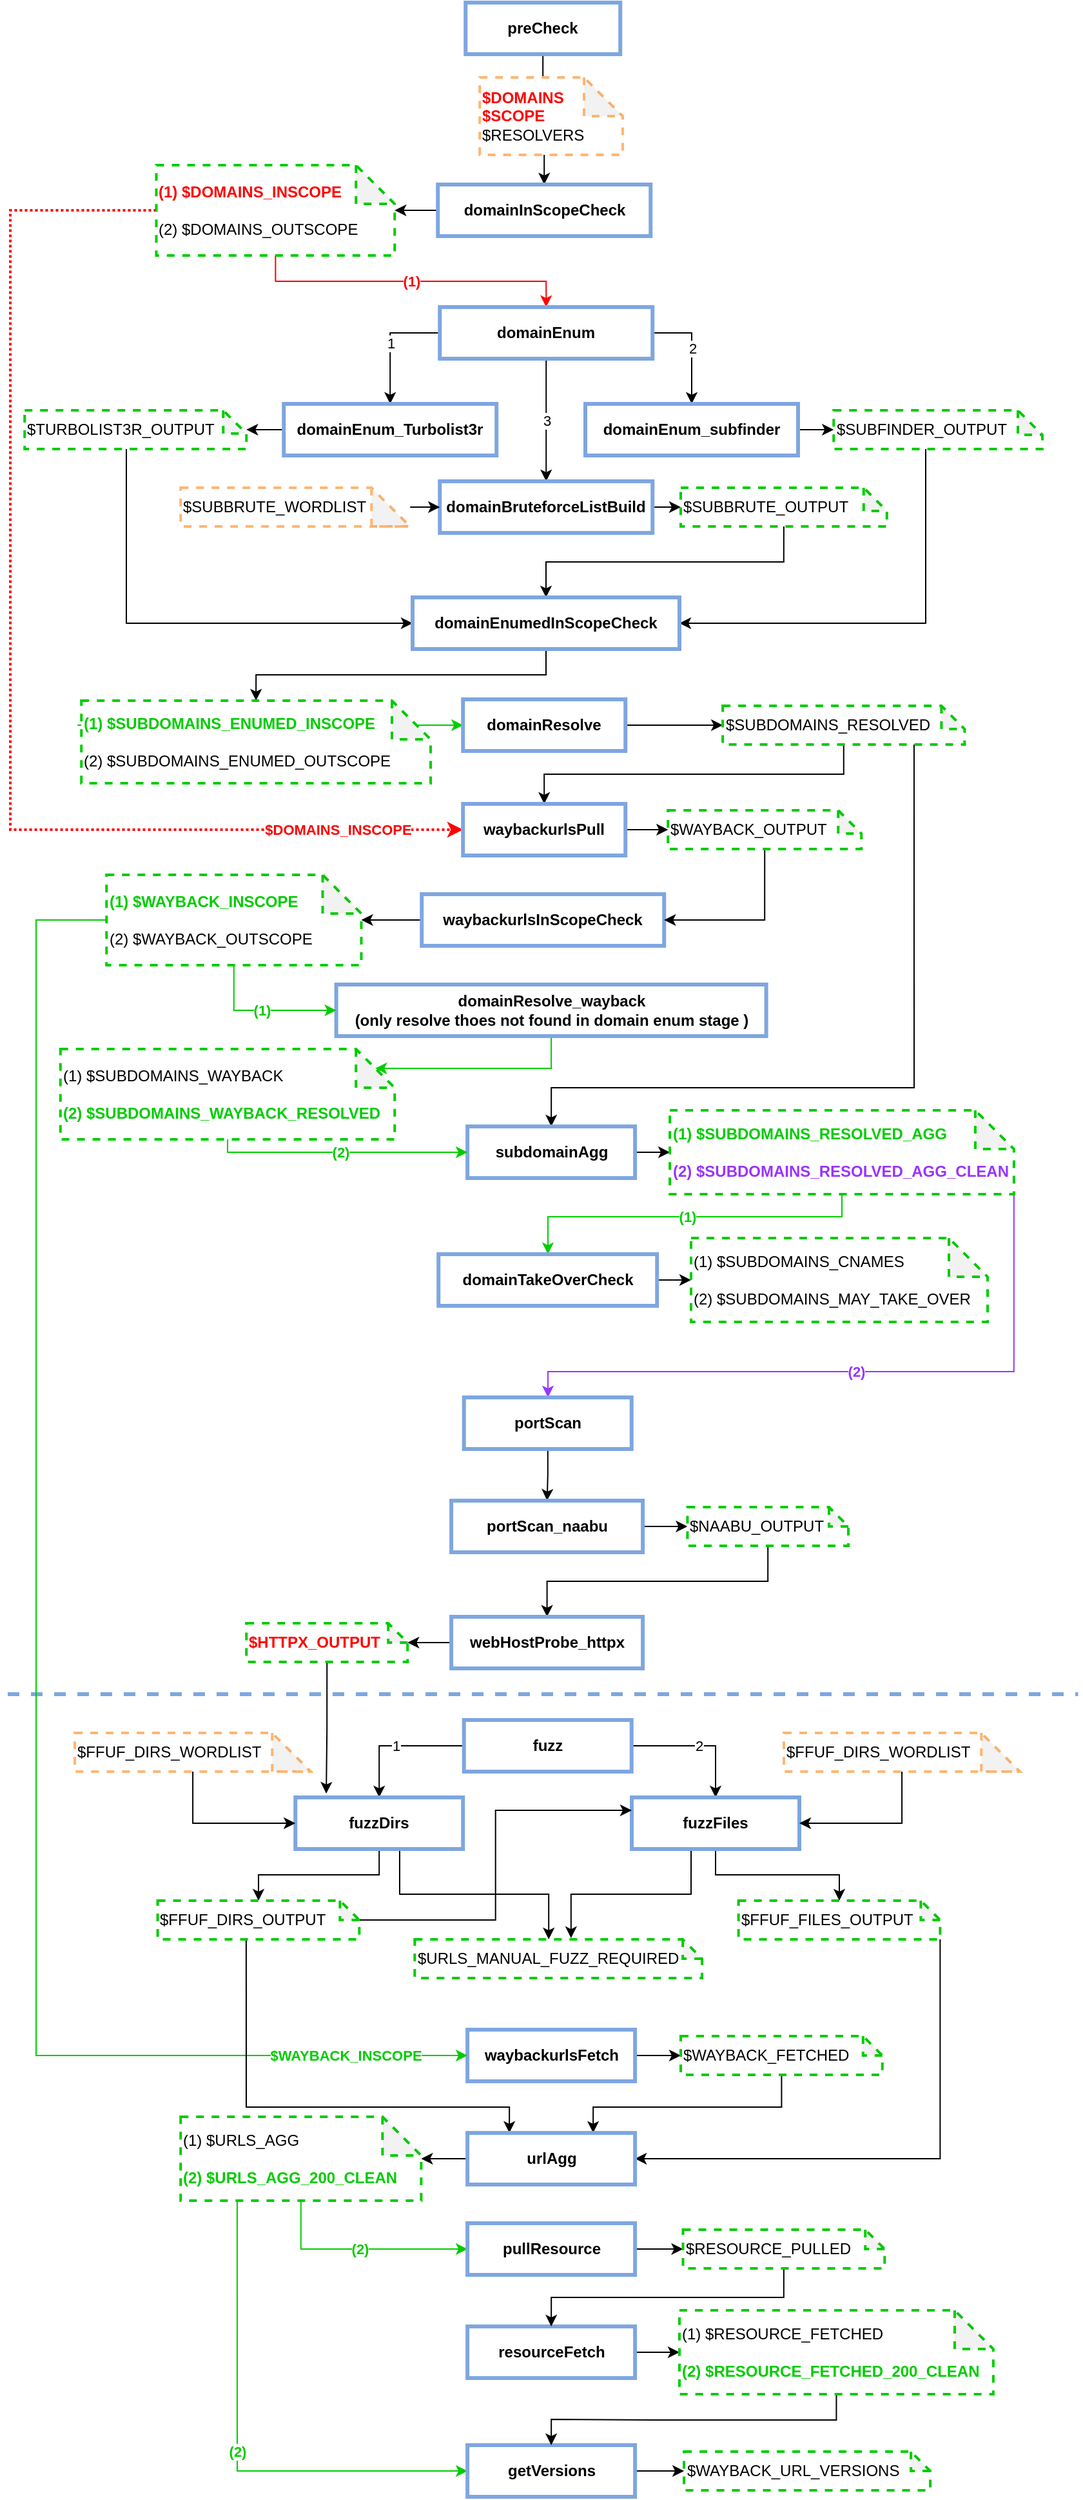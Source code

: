 <mxfile version="16.0.3" type="github">
  <diagram id="LXGc0nrao9tOf8FtnGRV" name="Page-1">
    <mxGraphModel dx="1102" dy="1691" grid="1" gridSize="10" guides="1" tooltips="1" connect="1" arrows="1" fold="1" page="1" pageScale="1" pageWidth="850" pageHeight="1100" math="0" shadow="0">
      <root>
        <mxCell id="0" />
        <mxCell id="1" parent="0" />
        <mxCell id="cuUn9cVlMo7e2SbROQ6p-47" style="edgeStyle=orthogonalEdgeStyle;rounded=0;orthogonalLoop=1;jettySize=auto;html=1;entryX=0;entryY=0.5;entryDx=0;entryDy=0;exitX=0;exitY=0.5;exitDx=0;exitDy=0;exitPerimeter=0;" parent="1" edge="1">
          <mxGeometry relative="1" as="geometry">
            <Array as="points">
              <mxPoint x="80" y="575" />
              <mxPoint x="80" y="790" />
            </Array>
            <mxPoint x="156.88" y="575" as="sourcePoint" />
          </mxGeometry>
        </mxCell>
        <mxCell id="lCqJjcsIj8VYBYGs8iK9-1" style="edgeStyle=orthogonalEdgeStyle;rounded=0;orthogonalLoop=1;jettySize=auto;html=1;entryX=0.5;entryY=0;entryDx=0;entryDy=0;" parent="1" source="lCqJjcsIj8VYBYGs8iK9-2" target="lCqJjcsIj8VYBYGs8iK9-10" edge="1">
          <mxGeometry relative="1" as="geometry">
            <mxPoint x="423.12" y="-921" as="targetPoint" />
          </mxGeometry>
        </mxCell>
        <mxCell id="lCqJjcsIj8VYBYGs8iK9-2" value="preCheck" style="rounded=0;whiteSpace=wrap;html=1;strokeColor=#7EA6E0;strokeWidth=3;fontStyle=1" parent="1" vertex="1">
          <mxGeometry x="363.12" y="-1061" width="120" height="40" as="geometry" />
        </mxCell>
        <mxCell id="lCqJjcsIj8VYBYGs8iK9-3" value="&lt;div&gt;&lt;b&gt;&lt;font color=&quot;#FF0000&quot;&gt;$DOMAINS&lt;/font&gt;&lt;/b&gt;&lt;/div&gt;&lt;div&gt;&lt;b&gt;&lt;font color=&quot;#FF0000&quot;&gt;$SCOPE&lt;/font&gt;&lt;/b&gt;&lt;/div&gt;&lt;div&gt;$RESOLVERS&lt;br&gt;&lt;/div&gt;" style="shape=note;whiteSpace=wrap;html=1;backgroundOutline=1;darkOpacity=0.05;dashed=1;align=left;strokeColor=#FFB570;strokeWidth=2;" parent="1" vertex="1">
          <mxGeometry x="374.12" y="-1003" width="110.88" height="60" as="geometry" />
        </mxCell>
        <mxCell id="lCqJjcsIj8VYBYGs8iK9-9" style="edgeStyle=orthogonalEdgeStyle;rounded=0;orthogonalLoop=1;jettySize=auto;html=1;" parent="1" source="lCqJjcsIj8VYBYGs8iK9-10" target="lCqJjcsIj8VYBYGs8iK9-14" edge="1">
          <mxGeometry relative="1" as="geometry" />
        </mxCell>
        <mxCell id="lCqJjcsIj8VYBYGs8iK9-10" value="domainInScopeCheck" style="rounded=0;whiteSpace=wrap;html=1;strokeColor=#7EA6E0;strokeWidth=3;fontStyle=1" parent="1" vertex="1">
          <mxGeometry x="341.62" y="-920" width="165" height="40" as="geometry" />
        </mxCell>
        <mxCell id="lCqJjcsIj8VYBYGs8iK9-11" value="(1)" style="edgeStyle=orthogonalEdgeStyle;rounded=0;orthogonalLoop=1;jettySize=auto;html=1;strokeColor=#FF0000;fontColor=#FF0000;fontStyle=1;exitX=0.5;exitY=1;exitDx=0;exitDy=0;exitPerimeter=0;" parent="1" source="lCqJjcsIj8VYBYGs8iK9-14" target="lCqJjcsIj8VYBYGs8iK9-18" edge="1">
          <mxGeometry relative="1" as="geometry" />
        </mxCell>
        <mxCell id="hxtKhS2xhQQcA1EdJUfB-1" style="edgeStyle=orthogonalEdgeStyle;rounded=0;orthogonalLoop=1;jettySize=auto;html=1;entryX=0;entryY=0.5;entryDx=0;entryDy=0;fontColor=default;strokeColor=#FF0000;dashed=1;strokeWidth=2;dashPattern=1 1;" edge="1" parent="1" source="lCqJjcsIj8VYBYGs8iK9-14" target="lCqJjcsIj8VYBYGs8iK9-43">
          <mxGeometry relative="1" as="geometry">
            <Array as="points">
              <mxPoint x="10" y="-900" />
              <mxPoint x="10" y="-420" />
            </Array>
          </mxGeometry>
        </mxCell>
        <mxCell id="hxtKhS2xhQQcA1EdJUfB-2" value="&lt;font color=&quot;#FF0000&quot;&gt;&lt;b&gt;$DOMAINS_INSCOPE&lt;/b&gt;&lt;/font&gt;" style="edgeLabel;html=1;align=center;verticalAlign=middle;resizable=0;points=[];fontColor=default;" vertex="1" connectable="0" parent="hxtKhS2xhQQcA1EdJUfB-1">
          <mxGeometry x="0.837" y="-2" relative="1" as="geometry">
            <mxPoint x="-21" y="-2" as="offset" />
          </mxGeometry>
        </mxCell>
        <mxCell id="lCqJjcsIj8VYBYGs8iK9-14" value="&lt;div&gt;&lt;font color=&quot;#FF0000&quot;&gt;&lt;b&gt;(1) $DOMAINS_INSCOPE&lt;/b&gt;&lt;/font&gt;&lt;/div&gt;&lt;div&gt;&lt;br&gt;&lt;/div&gt;&lt;div&gt;(2) $DOMAINS_OUTSCOPE&lt;/div&gt;" style="shape=note;whiteSpace=wrap;html=1;backgroundOutline=1;darkOpacity=0.05;dashed=1;align=left;strokeColor=#00CC00;strokeWidth=2;" parent="1" vertex="1">
          <mxGeometry x="123.24" y="-935" width="184.88" height="70" as="geometry" />
        </mxCell>
        <mxCell id="lCqJjcsIj8VYBYGs8iK9-15" value="2" style="edgeStyle=orthogonalEdgeStyle;rounded=0;orthogonalLoop=1;jettySize=auto;html=1;entryX=0.5;entryY=0;entryDx=0;entryDy=0;exitX=1;exitY=0.5;exitDx=0;exitDy=0;" parent="1" source="lCqJjcsIj8VYBYGs8iK9-18" target="lCqJjcsIj8VYBYGs8iK9-22" edge="1">
          <mxGeometry relative="1" as="geometry">
            <mxPoint x="558.12" y="-694" as="targetPoint" />
          </mxGeometry>
        </mxCell>
        <mxCell id="lCqJjcsIj8VYBYGs8iK9-16" value="1" style="edgeStyle=orthogonalEdgeStyle;rounded=0;orthogonalLoop=1;jettySize=auto;html=1;exitX=0;exitY=0.5;exitDx=0;exitDy=0;entryX=0.5;entryY=0;entryDx=0;entryDy=0;" parent="1" source="lCqJjcsIj8VYBYGs8iK9-18" target="lCqJjcsIj8VYBYGs8iK9-20" edge="1">
          <mxGeometry relative="1" as="geometry" />
        </mxCell>
        <mxCell id="lCqJjcsIj8VYBYGs8iK9-17" value="3" style="edgeStyle=orthogonalEdgeStyle;rounded=0;orthogonalLoop=1;jettySize=auto;html=1;entryX=0.5;entryY=0;entryDx=0;entryDy=0;" parent="1" source="lCqJjcsIj8VYBYGs8iK9-18" target="lCqJjcsIj8VYBYGs8iK9-28" edge="1">
          <mxGeometry relative="1" as="geometry" />
        </mxCell>
        <mxCell id="lCqJjcsIj8VYBYGs8iK9-18" value="domainEnum" style="rounded=0;whiteSpace=wrap;html=1;strokeColor=#7EA6E0;strokeWidth=3;fontStyle=1" parent="1" vertex="1">
          <mxGeometry x="343.12" y="-825" width="165" height="40" as="geometry" />
        </mxCell>
        <mxCell id="lCqJjcsIj8VYBYGs8iK9-19" value="" style="edgeStyle=orthogonalEdgeStyle;rounded=0;orthogonalLoop=1;jettySize=auto;html=1;" parent="1" source="lCqJjcsIj8VYBYGs8iK9-20" target="lCqJjcsIj8VYBYGs8iK9-24" edge="1">
          <mxGeometry relative="1" as="geometry" />
        </mxCell>
        <mxCell id="lCqJjcsIj8VYBYGs8iK9-20" value="domainEnum_Turbolist3r" style="rounded=0;whiteSpace=wrap;html=1;strokeColor=#7EA6E0;strokeWidth=3;fontStyle=1" parent="1" vertex="1">
          <mxGeometry x="222.12" y="-750" width="165" height="40" as="geometry" />
        </mxCell>
        <mxCell id="lCqJjcsIj8VYBYGs8iK9-94" value="" style="edgeStyle=orthogonalEdgeStyle;rounded=0;orthogonalLoop=1;jettySize=auto;html=1;fontColor=#00CC00;strokeColor=#000000;" parent="1" source="lCqJjcsIj8VYBYGs8iK9-22" target="lCqJjcsIj8VYBYGs8iK9-26" edge="1">
          <mxGeometry relative="1" as="geometry" />
        </mxCell>
        <mxCell id="lCqJjcsIj8VYBYGs8iK9-22" value="domainEnum_subfinder" style="rounded=0;whiteSpace=wrap;html=1;strokeColor=#7EA6E0;strokeWidth=3;fontStyle=1" parent="1" vertex="1">
          <mxGeometry x="456" y="-750" width="165" height="40" as="geometry" />
        </mxCell>
        <mxCell id="lCqJjcsIj8VYBYGs8iK9-96" style="edgeStyle=orthogonalEdgeStyle;rounded=0;orthogonalLoop=1;jettySize=auto;html=1;entryX=0;entryY=0.5;entryDx=0;entryDy=0;fontColor=#00CC00;strokeColor=#000000;" parent="1" source="lCqJjcsIj8VYBYGs8iK9-24" target="lCqJjcsIj8VYBYGs8iK9-34" edge="1">
          <mxGeometry relative="1" as="geometry">
            <Array as="points">
              <mxPoint x="100" y="-580" />
            </Array>
          </mxGeometry>
        </mxCell>
        <mxCell id="lCqJjcsIj8VYBYGs8iK9-24" value="$TURBOLIST3R_OUTPUT" style="shape=note;whiteSpace=wrap;html=1;backgroundOutline=1;darkOpacity=0.05;dashed=1;align=left;strokeColor=#00CC00;strokeWidth=2;size=18;" parent="1" vertex="1">
          <mxGeometry x="21.12" y="-745" width="172" height="30" as="geometry" />
        </mxCell>
        <mxCell id="lCqJjcsIj8VYBYGs8iK9-95" style="edgeStyle=orthogonalEdgeStyle;rounded=0;orthogonalLoop=1;jettySize=auto;html=1;entryX=1;entryY=0.5;entryDx=0;entryDy=0;fontColor=#00CC00;strokeColor=#000000;" parent="1" source="lCqJjcsIj8VYBYGs8iK9-26" target="lCqJjcsIj8VYBYGs8iK9-34" edge="1">
          <mxGeometry relative="1" as="geometry">
            <Array as="points">
              <mxPoint x="720" y="-580" />
            </Array>
          </mxGeometry>
        </mxCell>
        <mxCell id="lCqJjcsIj8VYBYGs8iK9-26" value="$SUBFINDER_OUTPUT" style="shape=note;whiteSpace=wrap;html=1;backgroundOutline=1;darkOpacity=0.05;dashed=1;align=left;strokeColor=#00CC00;strokeWidth=2;size=19;" parent="1" vertex="1">
          <mxGeometry x="648.62" y="-745" width="161.88" height="30" as="geometry" />
        </mxCell>
        <mxCell id="lCqJjcsIj8VYBYGs8iK9-27" value="" style="edgeStyle=orthogonalEdgeStyle;rounded=0;orthogonalLoop=1;jettySize=auto;html=1;" parent="1" source="lCqJjcsIj8VYBYGs8iK9-28" target="lCqJjcsIj8VYBYGs8iK9-32" edge="1">
          <mxGeometry relative="1" as="geometry" />
        </mxCell>
        <mxCell id="lCqJjcsIj8VYBYGs8iK9-28" value="domainBruteforceListBuild" style="rounded=0;whiteSpace=wrap;html=1;strokeColor=#7EA6E0;strokeWidth=3;fontStyle=1" parent="1" vertex="1">
          <mxGeometry x="343.12" y="-690" width="165" height="40" as="geometry" />
        </mxCell>
        <mxCell id="lCqJjcsIj8VYBYGs8iK9-29" style="edgeStyle=orthogonalEdgeStyle;rounded=0;orthogonalLoop=1;jettySize=auto;html=1;entryX=0;entryY=0.5;entryDx=0;entryDy=0;" parent="1" source="lCqJjcsIj8VYBYGs8iK9-30" target="lCqJjcsIj8VYBYGs8iK9-28" edge="1">
          <mxGeometry relative="1" as="geometry" />
        </mxCell>
        <mxCell id="lCqJjcsIj8VYBYGs8iK9-30" value="$SUBBRUTE_WORDLIST" style="shape=note;whiteSpace=wrap;html=1;backgroundOutline=1;darkOpacity=0.05;dashed=1;align=left;strokeColor=#FFB570;strokeWidth=2;" parent="1" vertex="1">
          <mxGeometry x="142.12" y="-685" width="178" height="30" as="geometry" />
        </mxCell>
        <mxCell id="lCqJjcsIj8VYBYGs8iK9-31" value="" style="edgeStyle=orthogonalEdgeStyle;rounded=0;orthogonalLoop=1;jettySize=auto;html=1;exitX=0.5;exitY=1;exitDx=0;exitDy=0;exitPerimeter=0;" parent="1" source="lCqJjcsIj8VYBYGs8iK9-32" target="lCqJjcsIj8VYBYGs8iK9-34" edge="1">
          <mxGeometry relative="1" as="geometry" />
        </mxCell>
        <mxCell id="lCqJjcsIj8VYBYGs8iK9-32" value="$SUBBRUTE_OUTPUT" style="shape=note;whiteSpace=wrap;html=1;backgroundOutline=1;darkOpacity=0.05;dashed=1;align=left;strokeColor=#00CC00;strokeWidth=2;size=18;" parent="1" vertex="1">
          <mxGeometry x="530" y="-685" width="159.88" height="30" as="geometry" />
        </mxCell>
        <mxCell id="lCqJjcsIj8VYBYGs8iK9-33" style="edgeStyle=orthogonalEdgeStyle;rounded=0;orthogonalLoop=1;jettySize=auto;html=1;entryX=0.5;entryY=0;entryDx=0;entryDy=0;entryPerimeter=0;exitX=0.5;exitY=1;exitDx=0;exitDy=0;" parent="1" source="lCqJjcsIj8VYBYGs8iK9-34" target="lCqJjcsIj8VYBYGs8iK9-36" edge="1">
          <mxGeometry relative="1" as="geometry" />
        </mxCell>
        <mxCell id="lCqJjcsIj8VYBYGs8iK9-34" value="domainEnumedInScopeCheck" style="rounded=0;whiteSpace=wrap;html=1;strokeColor=#7EA6E0;strokeWidth=3;fontStyle=1" parent="1" vertex="1">
          <mxGeometry x="322" y="-600" width="207" height="40" as="geometry" />
        </mxCell>
        <mxCell id="lCqJjcsIj8VYBYGs8iK9-35" value="(1)" style="edgeStyle=orthogonalEdgeStyle;rounded=0;orthogonalLoop=1;jettySize=auto;html=1;exitX=-0.011;exitY=0.297;exitDx=0;exitDy=0;exitPerimeter=0;fontStyle=1;fontColor=#00CC00;strokeColor=#00CC00;" parent="1" source="lCqJjcsIj8VYBYGs8iK9-36" target="lCqJjcsIj8VYBYGs8iK9-38" edge="1">
          <mxGeometry relative="1" as="geometry" />
        </mxCell>
        <mxCell id="lCqJjcsIj8VYBYGs8iK9-36" value="&lt;div&gt;&lt;font color=&quot;#00CC00&quot;&gt;&lt;b&gt;(1) $SUBDOMAINS_ENUMED_INSCOPE&lt;/b&gt;&lt;/font&gt;&lt;/div&gt;&lt;div&gt;&lt;br&gt;&lt;/div&gt;&lt;div&gt;(2) $SUBDOMAINS_ENUMED_OUTSCOPE&lt;/div&gt;" style="shape=note;whiteSpace=wrap;html=1;backgroundOutline=1;darkOpacity=0.05;dashed=1;align=left;strokeColor=#00CC00;strokeWidth=2;" parent="1" vertex="1">
          <mxGeometry x="65.12" y="-520" width="270.88" height="64" as="geometry" />
        </mxCell>
        <mxCell id="lCqJjcsIj8VYBYGs8iK9-37" value="" style="edgeStyle=orthogonalEdgeStyle;rounded=0;orthogonalLoop=1;jettySize=auto;html=1;" parent="1" source="lCqJjcsIj8VYBYGs8iK9-38" target="lCqJjcsIj8VYBYGs8iK9-41" edge="1">
          <mxGeometry relative="1" as="geometry" />
        </mxCell>
        <mxCell id="lCqJjcsIj8VYBYGs8iK9-38" value="domainResolve" style="rounded=0;whiteSpace=wrap;html=1;strokeColor=#7EA6E0;strokeWidth=3;fontStyle=1" parent="1" vertex="1">
          <mxGeometry x="361.12" y="-521" width="126" height="40" as="geometry" />
        </mxCell>
        <mxCell id="lCqJjcsIj8VYBYGs8iK9-39" value="" style="edgeStyle=orthogonalEdgeStyle;rounded=0;orthogonalLoop=1;jettySize=auto;html=1;exitX=0.5;exitY=1;exitDx=0;exitDy=0;exitPerimeter=0;" parent="1" source="lCqJjcsIj8VYBYGs8iK9-41" target="lCqJjcsIj8VYBYGs8iK9-43" edge="1">
          <mxGeometry relative="1" as="geometry" />
        </mxCell>
        <mxCell id="lCqJjcsIj8VYBYGs8iK9-105" style="edgeStyle=orthogonalEdgeStyle;rounded=0;orthogonalLoop=1;jettySize=auto;html=1;entryX=0.5;entryY=0;entryDx=0;entryDy=0;fontColor=#00CC00;strokeColor=default;exitX=0.791;exitY=0.967;exitDx=0;exitDy=0;exitPerimeter=0;" parent="1" source="lCqJjcsIj8VYBYGs8iK9-41" target="lCqJjcsIj8VYBYGs8iK9-55" edge="1">
          <mxGeometry relative="1" as="geometry">
            <Array as="points">
              <mxPoint x="711" y="-220" />
              <mxPoint x="430" y="-220" />
            </Array>
          </mxGeometry>
        </mxCell>
        <mxCell id="lCqJjcsIj8VYBYGs8iK9-41" value="$SUBDOMAINS_RESOLVED" style="shape=note;whiteSpace=wrap;html=1;backgroundOutline=1;darkOpacity=0.05;dashed=1;align=left;strokeColor=#00CC00;strokeWidth=2;size=18;" parent="1" vertex="1">
          <mxGeometry x="562.56" y="-516" width="187.63" height="30" as="geometry" />
        </mxCell>
        <mxCell id="lCqJjcsIj8VYBYGs8iK9-93" value="" style="edgeStyle=orthogonalEdgeStyle;rounded=0;orthogonalLoop=1;jettySize=auto;html=1;fontColor=#00CC00;strokeColor=default;" parent="1" source="lCqJjcsIj8VYBYGs8iK9-43" target="lCqJjcsIj8VYBYGs8iK9-92" edge="1">
          <mxGeometry relative="1" as="geometry" />
        </mxCell>
        <mxCell id="lCqJjcsIj8VYBYGs8iK9-43" value="waybackurlsPull" style="rounded=0;whiteSpace=wrap;html=1;strokeColor=#7EA6E0;strokeWidth=3;fontStyle=1" parent="1" vertex="1">
          <mxGeometry x="361.12" y="-440" width="126" height="40" as="geometry" />
        </mxCell>
        <mxCell id="lCqJjcsIj8VYBYGs8iK9-99" value="" style="edgeStyle=orthogonalEdgeStyle;rounded=0;orthogonalLoop=1;jettySize=auto;html=1;fontColor=#00CC00;strokeColor=default;" parent="1" source="lCqJjcsIj8VYBYGs8iK9-49" target="lCqJjcsIj8VYBYGs8iK9-98" edge="1">
          <mxGeometry relative="1" as="geometry" />
        </mxCell>
        <mxCell id="lCqJjcsIj8VYBYGs8iK9-49" value="waybackurlsInScopeCheck" style="rounded=0;whiteSpace=wrap;html=1;strokeColor=#7EA6E0;strokeWidth=3;fontStyle=1" parent="1" vertex="1">
          <mxGeometry x="329.12" y="-370" width="188" height="40" as="geometry" />
        </mxCell>
        <mxCell id="lCqJjcsIj8VYBYGs8iK9-103" style="edgeStyle=orthogonalEdgeStyle;rounded=0;orthogonalLoop=1;jettySize=auto;html=1;entryX=0;entryY=0;entryDx=244.25;entryDy=15;entryPerimeter=0;fontColor=#00CC00;strokeColor=#00CC00;" parent="1" source="lCqJjcsIj8VYBYGs8iK9-51" target="lCqJjcsIj8VYBYGs8iK9-102" edge="1">
          <mxGeometry relative="1" as="geometry">
            <Array as="points">
              <mxPoint x="430" y="-235" />
            </Array>
          </mxGeometry>
        </mxCell>
        <mxCell id="lCqJjcsIj8VYBYGs8iK9-51" value="&lt;div&gt;domainResolve_wayback&lt;/div&gt;&lt;div&gt;(only resolve thoes not found in domain enum stage )&lt;br&gt;&lt;/div&gt;" style="rounded=0;whiteSpace=wrap;html=1;strokeColor=#7EA6E0;strokeWidth=3;fontStyle=1" parent="1" vertex="1">
          <mxGeometry x="262.81" y="-300" width="333.5" height="40" as="geometry" />
        </mxCell>
        <mxCell id="lCqJjcsIj8VYBYGs8iK9-54" value="" style="edgeStyle=orthogonalEdgeStyle;rounded=0;orthogonalLoop=1;jettySize=auto;html=1;fontColor=#33FF33;" parent="1" source="lCqJjcsIj8VYBYGs8iK9-55" target="lCqJjcsIj8VYBYGs8iK9-59" edge="1">
          <mxGeometry relative="1" as="geometry" />
        </mxCell>
        <mxCell id="lCqJjcsIj8VYBYGs8iK9-55" value="subdomainAgg" style="rounded=0;whiteSpace=wrap;html=1;strokeColor=#7EA6E0;strokeWidth=3;fontStyle=1" parent="1" vertex="1">
          <mxGeometry x="364.56" y="-190" width="130" height="40" as="geometry" />
        </mxCell>
        <mxCell id="lCqJjcsIj8VYBYGs8iK9-56" value="(1)" style="edgeStyle=orthogonalEdgeStyle;rounded=0;orthogonalLoop=1;jettySize=auto;html=1;fontColor=#00CC00;fontStyle=1;strokeColor=#00CC00;exitX=0.5;exitY=1;exitDx=0;exitDy=0;exitPerimeter=0;" parent="1" source="lCqJjcsIj8VYBYGs8iK9-59" target="lCqJjcsIj8VYBYGs8iK9-61" edge="1">
          <mxGeometry relative="1" as="geometry">
            <Array as="points">
              <mxPoint x="655" y="-120" />
              <mxPoint x="427" y="-120" />
            </Array>
          </mxGeometry>
        </mxCell>
        <mxCell id="lCqJjcsIj8VYBYGs8iK9-106" value="(2)" style="edgeStyle=orthogonalEdgeStyle;rounded=0;orthogonalLoop=1;jettySize=auto;html=1;fontColor=#9933FF;strokeColor=#9933FF;exitX=1;exitY=1;exitDx=0;exitDy=0;exitPerimeter=0;fontStyle=1" parent="1" source="lCqJjcsIj8VYBYGs8iK9-59" target="lCqJjcsIj8VYBYGs8iK9-64" edge="1">
          <mxGeometry relative="1" as="geometry">
            <Array as="points">
              <mxPoint x="788" />
              <mxPoint x="427" />
            </Array>
          </mxGeometry>
        </mxCell>
        <mxCell id="lCqJjcsIj8VYBYGs8iK9-59" value="&lt;div&gt;&lt;font color=&quot;#00CC00&quot;&gt;&lt;b&gt;(1) $SUBDOMAINS_RESOLVED_AGG&lt;/b&gt;&lt;/font&gt;&lt;/div&gt;&lt;div&gt;&lt;br&gt;&lt;/div&gt;&lt;div&gt;&lt;font color=&quot;#9933FF&quot;&gt;&lt;b&gt;(2) $SUBDOMAINS_RESOLVED_AGG_CLEAN&lt;/b&gt;&lt;/font&gt;&lt;/div&gt;" style="shape=note;whiteSpace=wrap;html=1;backgroundOutline=1;darkOpacity=0.05;dashed=1;align=left;strokeColor=#00CC00;strokeWidth=2;" parent="1" vertex="1">
          <mxGeometry x="521.56" y="-202.5" width="266.88" height="65" as="geometry" />
        </mxCell>
        <mxCell id="lCqJjcsIj8VYBYGs8iK9-60" value="" style="edgeStyle=orthogonalEdgeStyle;rounded=0;orthogonalLoop=1;jettySize=auto;html=1;fontColor=#9933FF;strokeColor=#000000;" parent="1" source="lCqJjcsIj8VYBYGs8iK9-61" target="lCqJjcsIj8VYBYGs8iK9-62" edge="1">
          <mxGeometry relative="1" as="geometry" />
        </mxCell>
        <mxCell id="lCqJjcsIj8VYBYGs8iK9-61" value="domainTakeOverCheck" style="rounded=0;whiteSpace=wrap;html=1;strokeColor=#7EA6E0;strokeWidth=3;fontStyle=1" parent="1" vertex="1">
          <mxGeometry x="342.12" y="-91" width="169.5" height="40" as="geometry" />
        </mxCell>
        <mxCell id="lCqJjcsIj8VYBYGs8iK9-62" value="&lt;div&gt;(1) $SUBDOMAINS_CNAMES&lt;/div&gt;&lt;div&gt;&lt;br&gt;&lt;/div&gt;&lt;div&gt;(2) $SUBDOMAINS_MAY_TAKE_OVER&lt;/div&gt;" style="shape=note;whiteSpace=wrap;html=1;backgroundOutline=1;darkOpacity=0.05;dashed=1;align=left;strokeColor=#00CC00;strokeWidth=2;" parent="1" vertex="1">
          <mxGeometry x="538" y="-103.5" width="230" height="65" as="geometry" />
        </mxCell>
        <mxCell id="lCqJjcsIj8VYBYGs8iK9-63" value="" style="edgeStyle=orthogonalEdgeStyle;rounded=0;orthogonalLoop=1;jettySize=auto;html=1;fontColor=#9933FF;strokeColor=#000000;strokeWidth=1;" parent="1" source="lCqJjcsIj8VYBYGs8iK9-64" target="lCqJjcsIj8VYBYGs8iK9-66" edge="1">
          <mxGeometry relative="1" as="geometry" />
        </mxCell>
        <mxCell id="lCqJjcsIj8VYBYGs8iK9-64" value="portScan" style="rounded=0;whiteSpace=wrap;html=1;strokeColor=#7EA6E0;strokeWidth=3;fontStyle=1" parent="1" vertex="1">
          <mxGeometry x="361.87" y="20" width="130" height="40" as="geometry" />
        </mxCell>
        <mxCell id="lCqJjcsIj8VYBYGs8iK9-65" value="" style="edgeStyle=orthogonalEdgeStyle;rounded=0;orthogonalLoop=1;jettySize=auto;html=1;fontColor=#000000;strokeColor=#000000;strokeWidth=1;" parent="1" source="lCqJjcsIj8VYBYGs8iK9-66" target="lCqJjcsIj8VYBYGs8iK9-69" edge="1">
          <mxGeometry relative="1" as="geometry" />
        </mxCell>
        <mxCell id="lCqJjcsIj8VYBYGs8iK9-66" value="portScan_naabu" style="rounded=0;whiteSpace=wrap;html=1;strokeColor=#7EA6E0;strokeWidth=3;fontStyle=1" parent="1" vertex="1">
          <mxGeometry x="352.05" y="100" width="148.5" height="40" as="geometry" />
        </mxCell>
        <mxCell id="lCqJjcsIj8VYBYGs8iK9-67" value="" style="endArrow=none;dashed=1;html=1;rounded=0;fontColor=#9933FF;strokeColor=#7EA6E0;strokeWidth=3;" parent="1" edge="1">
          <mxGeometry width="50" height="50" relative="1" as="geometry">
            <mxPoint x="7.99" y="250" as="sourcePoint" />
            <mxPoint x="838.24" y="250" as="targetPoint" />
          </mxGeometry>
        </mxCell>
        <mxCell id="lCqJjcsIj8VYBYGs8iK9-107" style="edgeStyle=orthogonalEdgeStyle;rounded=0;orthogonalLoop=1;jettySize=auto;html=1;entryX=0.5;entryY=0;entryDx=0;entryDy=0;fontColor=#000000;strokeColor=default;exitX=0.5;exitY=1;exitDx=0;exitDy=0;exitPerimeter=0;" parent="1" source="lCqJjcsIj8VYBYGs8iK9-69" target="lCqJjcsIj8VYBYGs8iK9-71" edge="1">
          <mxGeometry relative="1" as="geometry" />
        </mxCell>
        <mxCell id="lCqJjcsIj8VYBYGs8iK9-69" value="&lt;div&gt;$NAABU_OUTPUT&lt;/div&gt;" style="shape=note;whiteSpace=wrap;html=1;backgroundOutline=1;darkOpacity=0.05;dashed=1;align=left;strokeColor=#00CC00;strokeWidth=2;size=15;" parent="1" vertex="1">
          <mxGeometry x="535.22" y="105" width="124.78" height="30" as="geometry" />
        </mxCell>
        <mxCell id="lCqJjcsIj8VYBYGs8iK9-109" value="" style="edgeStyle=orthogonalEdgeStyle;rounded=0;orthogonalLoop=1;jettySize=auto;html=1;fontColor=#000000;strokeColor=default;" parent="1" source="lCqJjcsIj8VYBYGs8iK9-71" target="lCqJjcsIj8VYBYGs8iK9-108" edge="1">
          <mxGeometry relative="1" as="geometry" />
        </mxCell>
        <mxCell id="lCqJjcsIj8VYBYGs8iK9-71" value="webHostProbe_httpx" style="rounded=0;whiteSpace=wrap;html=1;strokeColor=#7EA6E0;strokeWidth=3;fontStyle=1" parent="1" vertex="1">
          <mxGeometry x="352.05" y="190" width="148.5" height="40" as="geometry" />
        </mxCell>
        <mxCell id="lCqJjcsIj8VYBYGs8iK9-77" value="1" style="edgeStyle=orthogonalEdgeStyle;rounded=0;orthogonalLoop=1;jettySize=auto;html=1;fontColor=default;strokeColor=default;strokeWidth=1;entryX=0.5;entryY=0;entryDx=0;entryDy=0;exitX=0;exitY=0.5;exitDx=0;exitDy=0;" parent="1" source="lCqJjcsIj8VYBYGs8iK9-80" target="lCqJjcsIj8VYBYGs8iK9-82" edge="1">
          <mxGeometry relative="1" as="geometry" />
        </mxCell>
        <mxCell id="lCqJjcsIj8VYBYGs8iK9-78" value="2" style="edgeStyle=orthogonalEdgeStyle;rounded=0;orthogonalLoop=1;jettySize=auto;html=1;entryX=0.5;entryY=0;entryDx=0;entryDy=0;fontColor=default;strokeColor=default;strokeWidth=1;exitX=1;exitY=0.5;exitDx=0;exitDy=0;" parent="1" source="lCqJjcsIj8VYBYGs8iK9-80" target="lCqJjcsIj8VYBYGs8iK9-84" edge="1">
          <mxGeometry relative="1" as="geometry" />
        </mxCell>
        <mxCell id="lCqJjcsIj8VYBYGs8iK9-80" value="fuzz" style="rounded=0;whiteSpace=wrap;html=1;strokeColor=#7EA6E0;strokeWidth=3;fontStyle=1" parent="1" vertex="1">
          <mxGeometry x="361.87" y="270" width="130" height="40" as="geometry" />
        </mxCell>
        <mxCell id="lCqJjcsIj8VYBYGs8iK9-115" value="" style="edgeStyle=orthogonalEdgeStyle;rounded=0;orthogonalLoop=1;jettySize=auto;html=1;fontColor=#000000;strokeColor=default;" parent="1" source="lCqJjcsIj8VYBYGs8iK9-82" target="lCqJjcsIj8VYBYGs8iK9-114" edge="1">
          <mxGeometry relative="1" as="geometry" />
        </mxCell>
        <mxCell id="lCqJjcsIj8VYBYGs8iK9-122" style="edgeStyle=orthogonalEdgeStyle;rounded=0;orthogonalLoop=1;jettySize=auto;html=1;entryX=0;entryY=0;entryDx=103.94;entryDy=0;entryPerimeter=0;fontColor=#000000;strokeColor=default;exitX=0.622;exitY=1;exitDx=0;exitDy=0;exitPerimeter=0;" parent="1" source="lCqJjcsIj8VYBYGs8iK9-82" target="lCqJjcsIj8VYBYGs8iK9-121" edge="1">
          <mxGeometry relative="1" as="geometry" />
        </mxCell>
        <mxCell id="lCqJjcsIj8VYBYGs8iK9-82" value="fuzzDirs" style="rounded=0;whiteSpace=wrap;html=1;strokeColor=#7EA6E0;strokeWidth=3;fontStyle=1" parent="1" vertex="1">
          <mxGeometry x="231.12" y="330" width="130" height="40" as="geometry" />
        </mxCell>
        <mxCell id="lCqJjcsIj8VYBYGs8iK9-120" value="" style="edgeStyle=orthogonalEdgeStyle;rounded=0;orthogonalLoop=1;jettySize=auto;html=1;fontColor=#000000;strokeColor=default;" parent="1" source="lCqJjcsIj8VYBYGs8iK9-84" target="lCqJjcsIj8VYBYGs8iK9-117" edge="1">
          <mxGeometry relative="1" as="geometry" />
        </mxCell>
        <mxCell id="lCqJjcsIj8VYBYGs8iK9-123" style="edgeStyle=orthogonalEdgeStyle;rounded=0;orthogonalLoop=1;jettySize=auto;html=1;entryX=0.544;entryY=-0.033;entryDx=0;entryDy=0;entryPerimeter=0;fontColor=#000000;strokeColor=default;exitX=0.354;exitY=1;exitDx=0;exitDy=0;exitPerimeter=0;" parent="1" source="lCqJjcsIj8VYBYGs8iK9-84" target="lCqJjcsIj8VYBYGs8iK9-121" edge="1">
          <mxGeometry relative="1" as="geometry" />
        </mxCell>
        <mxCell id="lCqJjcsIj8VYBYGs8iK9-84" value="fuzzFiles" style="rounded=0;whiteSpace=wrap;html=1;strokeColor=#7EA6E0;strokeWidth=3;fontStyle=1" parent="1" vertex="1">
          <mxGeometry x="492" y="330" width="130" height="40" as="geometry" />
        </mxCell>
        <mxCell id="lCqJjcsIj8VYBYGs8iK9-127" value="" style="edgeStyle=orthogonalEdgeStyle;rounded=0;orthogonalLoop=1;jettySize=auto;html=1;fontColor=#000000;strokeColor=default;" parent="1" source="lCqJjcsIj8VYBYGs8iK9-86" target="lCqJjcsIj8VYBYGs8iK9-124" edge="1">
          <mxGeometry relative="1" as="geometry" />
        </mxCell>
        <mxCell id="lCqJjcsIj8VYBYGs8iK9-86" value="waybackurlsFetch" style="rounded=0;whiteSpace=wrap;html=1;strokeColor=#7EA6E0;strokeWidth=3;fontStyle=1" parent="1" vertex="1">
          <mxGeometry x="364.56" y="510" width="130" height="40" as="geometry" />
        </mxCell>
        <mxCell id="lCqJjcsIj8VYBYGs8iK9-97" style="edgeStyle=orthogonalEdgeStyle;rounded=0;orthogonalLoop=1;jettySize=auto;html=1;entryX=1;entryY=0.5;entryDx=0;entryDy=0;fontColor=#00CC00;strokeColor=default;exitX=0.5;exitY=1;exitDx=0;exitDy=0;exitPerimeter=0;" parent="1" source="lCqJjcsIj8VYBYGs8iK9-92" target="lCqJjcsIj8VYBYGs8iK9-49" edge="1">
          <mxGeometry relative="1" as="geometry" />
        </mxCell>
        <mxCell id="lCqJjcsIj8VYBYGs8iK9-92" value="$WAYBACK_OUTPUT" style="shape=note;whiteSpace=wrap;html=1;backgroundOutline=1;darkOpacity=0.05;dashed=1;align=left;strokeColor=#00CC00;strokeWidth=2;size=18;" parent="1" vertex="1">
          <mxGeometry x="520.12" y="-435" width="150" height="30" as="geometry" />
        </mxCell>
        <mxCell id="lCqJjcsIj8VYBYGs8iK9-100" value="(1)" style="edgeStyle=orthogonalEdgeStyle;rounded=0;orthogonalLoop=1;jettySize=auto;html=1;entryX=0;entryY=0.5;entryDx=0;entryDy=0;fontColor=#00CC00;strokeColor=#00CC00;fontStyle=1" parent="1" source="lCqJjcsIj8VYBYGs8iK9-98" target="lCqJjcsIj8VYBYGs8iK9-51" edge="1">
          <mxGeometry relative="1" as="geometry" />
        </mxCell>
        <mxCell id="lCqJjcsIj8VYBYGs8iK9-125" style="edgeStyle=orthogonalEdgeStyle;rounded=0;orthogonalLoop=1;jettySize=auto;html=1;fontColor=#000000;strokeColor=#00CC00;entryX=0;entryY=0.5;entryDx=0;entryDy=0;" parent="1" source="lCqJjcsIj8VYBYGs8iK9-98" target="lCqJjcsIj8VYBYGs8iK9-86" edge="1">
          <mxGeometry relative="1" as="geometry">
            <Array as="points">
              <mxPoint x="30" y="-350" />
              <mxPoint x="30" y="530" />
            </Array>
          </mxGeometry>
        </mxCell>
        <mxCell id="lCqJjcsIj8VYBYGs8iK9-126" value="&lt;font color=&quot;#00CC00&quot;&gt;&lt;b&gt;$WAYBACK_INSCOPE&lt;/b&gt;&lt;/font&gt;" style="edgeLabel;html=1;align=center;verticalAlign=middle;resizable=0;points=[];fontColor=#000000;" parent="lCqJjcsIj8VYBYGs8iK9-125" vertex="1" connectable="0">
          <mxGeometry x="0.791" y="-1" relative="1" as="geometry">
            <mxPoint x="38" y="-1" as="offset" />
          </mxGeometry>
        </mxCell>
        <mxCell id="lCqJjcsIj8VYBYGs8iK9-98" value="&lt;div&gt;&lt;font color=&quot;#00CC00&quot;&gt;&lt;b&gt;(1) $WAYBACK_INSCOPE&lt;/b&gt;&lt;/font&gt;&lt;/div&gt;&lt;div&gt;&lt;b&gt;&lt;br&gt;&lt;/b&gt;&lt;/div&gt;&lt;div&gt;(2) $WAYBACK_OUTSCOPE&lt;/div&gt;" style="shape=note;whiteSpace=wrap;html=1;backgroundOutline=1;darkOpacity=0.05;dashed=1;align=left;strokeColor=#00CC00;strokeWidth=2;" parent="1" vertex="1">
          <mxGeometry x="84.62" y="-385" width="197.63" height="70" as="geometry" />
        </mxCell>
        <mxCell id="lCqJjcsIj8VYBYGs8iK9-104" value="(2)" style="edgeStyle=orthogonalEdgeStyle;rounded=0;orthogonalLoop=1;jettySize=auto;html=1;entryX=0;entryY=0.5;entryDx=0;entryDy=0;fontColor=#00CC00;strokeColor=#00CC00;exitX=0.5;exitY=1;exitDx=0;exitDy=0;exitPerimeter=0;fontStyle=1" parent="1" source="lCqJjcsIj8VYBYGs8iK9-102" target="lCqJjcsIj8VYBYGs8iK9-55" edge="1">
          <mxGeometry relative="1" as="geometry">
            <Array as="points">
              <mxPoint x="179" y="-170" />
            </Array>
          </mxGeometry>
        </mxCell>
        <mxCell id="lCqJjcsIj8VYBYGs8iK9-102" value="&lt;div&gt;(1) $SUBDOMAINS_WAYBACK&lt;/div&gt;&lt;div&gt;&lt;br&gt;&lt;/div&gt;&lt;div&gt;&lt;font color=&quot;#00CC00&quot;&gt;&lt;b&gt;(2) $SUBDOMAINS_WAYBACK_RESOLVED&lt;/b&gt;&lt;/font&gt;&lt;br&gt;&lt;/div&gt;" style="shape=note;whiteSpace=wrap;html=1;backgroundOutline=1;darkOpacity=0.05;dashed=1;align=left;strokeColor=#00CC00;strokeWidth=2;" parent="1" vertex="1">
          <mxGeometry x="48.87" y="-250" width="259.25" height="70" as="geometry" />
        </mxCell>
        <mxCell id="lCqJjcsIj8VYBYGs8iK9-110" style="edgeStyle=orthogonalEdgeStyle;rounded=0;orthogonalLoop=1;jettySize=auto;html=1;entryX=0.184;entryY=-0.075;entryDx=0;entryDy=0;fontColor=#000000;strokeColor=default;exitX=0.5;exitY=1;exitDx=0;exitDy=0;exitPerimeter=0;entryPerimeter=0;" parent="1" source="lCqJjcsIj8VYBYGs8iK9-108" target="lCqJjcsIj8VYBYGs8iK9-82" edge="1">
          <mxGeometry relative="1" as="geometry" />
        </mxCell>
        <mxCell id="lCqJjcsIj8VYBYGs8iK9-108" value="&lt;div&gt;&lt;font color=&quot;#FF0000&quot;&gt;&lt;b&gt;$HTTPX_OUTPUT&lt;/b&gt;&lt;/font&gt;&lt;/div&gt;" style="shape=note;whiteSpace=wrap;html=1;backgroundOutline=1;darkOpacity=0.05;dashed=1;align=left;strokeColor=#00CC00;strokeWidth=2;size=15;" parent="1" vertex="1">
          <mxGeometry x="193.12" y="195" width="125" height="30" as="geometry" />
        </mxCell>
        <mxCell id="lCqJjcsIj8VYBYGs8iK9-113" style="edgeStyle=orthogonalEdgeStyle;rounded=0;orthogonalLoop=1;jettySize=auto;html=1;entryX=0;entryY=0.5;entryDx=0;entryDy=0;fontColor=#000000;strokeColor=default;" parent="1" source="lCqJjcsIj8VYBYGs8iK9-111" target="lCqJjcsIj8VYBYGs8iK9-82" edge="1">
          <mxGeometry relative="1" as="geometry" />
        </mxCell>
        <mxCell id="lCqJjcsIj8VYBYGs8iK9-111" value="$FFUF_DIRS_WORDLIST" style="shape=note;whiteSpace=wrap;html=1;backgroundOutline=1;darkOpacity=0.05;dashed=1;align=left;strokeColor=#FFB570;strokeWidth=2;" parent="1" vertex="1">
          <mxGeometry x="60" y="280" width="183.12" height="30" as="geometry" />
        </mxCell>
        <mxCell id="lCqJjcsIj8VYBYGs8iK9-116" style="edgeStyle=orthogonalEdgeStyle;rounded=0;orthogonalLoop=1;jettySize=auto;html=1;entryX=0;entryY=0.25;entryDx=0;entryDy=0;fontColor=#000000;strokeColor=default;" parent="1" source="lCqJjcsIj8VYBYGs8iK9-114" target="lCqJjcsIj8VYBYGs8iK9-84" edge="1">
          <mxGeometry relative="1" as="geometry" />
        </mxCell>
        <mxCell id="lCqJjcsIj8VYBYGs8iK9-130" style="edgeStyle=orthogonalEdgeStyle;rounded=0;orthogonalLoop=1;jettySize=auto;html=1;entryX=0.25;entryY=0;entryDx=0;entryDy=0;fontColor=#000000;strokeColor=default;exitX=0.439;exitY=1.033;exitDx=0;exitDy=0;exitPerimeter=0;" parent="1" source="lCqJjcsIj8VYBYGs8iK9-114" target="lCqJjcsIj8VYBYGs8iK9-128" edge="1">
          <mxGeometry relative="1" as="geometry">
            <Array as="points">
              <mxPoint x="193" y="570" />
              <mxPoint x="397" y="570" />
            </Array>
          </mxGeometry>
        </mxCell>
        <mxCell id="lCqJjcsIj8VYBYGs8iK9-114" value="&lt;div&gt;$FFUF_DIRS_OUTPUT&lt;/div&gt;" style="shape=note;whiteSpace=wrap;html=1;backgroundOutline=1;darkOpacity=0.05;dashed=1;align=left;strokeColor=#00CC00;strokeWidth=2;size=15;" parent="1" vertex="1">
          <mxGeometry x="124.3" y="410" width="156.38" height="30" as="geometry" />
        </mxCell>
        <mxCell id="lCqJjcsIj8VYBYGs8iK9-131" style="edgeStyle=orthogonalEdgeStyle;rounded=0;orthogonalLoop=1;jettySize=auto;html=1;entryX=1;entryY=0.5;entryDx=0;entryDy=0;fontColor=#000000;strokeColor=default;exitX=1;exitY=1;exitDx=0;exitDy=0;exitPerimeter=0;" parent="1" source="lCqJjcsIj8VYBYGs8iK9-117" target="lCqJjcsIj8VYBYGs8iK9-128" edge="1">
          <mxGeometry relative="1" as="geometry" />
        </mxCell>
        <mxCell id="lCqJjcsIj8VYBYGs8iK9-117" value="&lt;div&gt;$FFUF_FILES_OUTPUT&lt;/div&gt;" style="shape=note;whiteSpace=wrap;html=1;backgroundOutline=1;darkOpacity=0.05;dashed=1;align=left;strokeColor=#00CC00;strokeWidth=2;size=15;" parent="1" vertex="1">
          <mxGeometry x="574.81" y="410" width="156.38" height="30" as="geometry" />
        </mxCell>
        <mxCell id="lCqJjcsIj8VYBYGs8iK9-119" style="edgeStyle=orthogonalEdgeStyle;rounded=0;orthogonalLoop=1;jettySize=auto;html=1;entryX=1;entryY=0.5;entryDx=0;entryDy=0;fontColor=#000000;strokeColor=default;" parent="1" source="lCqJjcsIj8VYBYGs8iK9-118" target="lCqJjcsIj8VYBYGs8iK9-84" edge="1">
          <mxGeometry relative="1" as="geometry" />
        </mxCell>
        <mxCell id="lCqJjcsIj8VYBYGs8iK9-118" value="$FFUF_DIRS_WORDLIST" style="shape=note;whiteSpace=wrap;html=1;backgroundOutline=1;darkOpacity=0.05;dashed=1;align=left;strokeColor=#FFB570;strokeWidth=2;" parent="1" vertex="1">
          <mxGeometry x="610" y="280" width="183.12" height="30" as="geometry" />
        </mxCell>
        <mxCell id="lCqJjcsIj8VYBYGs8iK9-121" value="&lt;div&gt;$URLS_MANUAL_FUZZ_REQUIRED&lt;/div&gt;" style="shape=note;whiteSpace=wrap;html=1;backgroundOutline=1;darkOpacity=0.05;dashed=1;align=left;strokeColor=#00CC00;strokeWidth=2;size=15;" parent="1" vertex="1">
          <mxGeometry x="323.67" y="440" width="222.88" height="30" as="geometry" />
        </mxCell>
        <mxCell id="lCqJjcsIj8VYBYGs8iK9-129" style="edgeStyle=orthogonalEdgeStyle;rounded=0;orthogonalLoop=1;jettySize=auto;html=1;entryX=0.75;entryY=0;entryDx=0;entryDy=0;fontColor=#000000;strokeColor=default;" parent="1" source="lCqJjcsIj8VYBYGs8iK9-124" target="lCqJjcsIj8VYBYGs8iK9-128" edge="1">
          <mxGeometry relative="1" as="geometry">
            <Array as="points">
              <mxPoint x="608" y="570" />
              <mxPoint x="462" y="570" />
            </Array>
          </mxGeometry>
        </mxCell>
        <mxCell id="lCqJjcsIj8VYBYGs8iK9-124" value="&lt;div&gt;$WAYBACK_FETCHED&lt;/div&gt;" style="shape=note;whiteSpace=wrap;html=1;backgroundOutline=1;darkOpacity=0.05;dashed=1;align=left;strokeColor=#00CC00;strokeWidth=2;size=15;" parent="1" vertex="1">
          <mxGeometry x="530" y="515" width="156.38" height="30" as="geometry" />
        </mxCell>
        <mxCell id="lCqJjcsIj8VYBYGs8iK9-135" value="" style="edgeStyle=orthogonalEdgeStyle;rounded=0;orthogonalLoop=1;jettySize=auto;html=1;fontColor=#000000;strokeColor=default;" parent="1" source="lCqJjcsIj8VYBYGs8iK9-128" target="lCqJjcsIj8VYBYGs8iK9-132" edge="1">
          <mxGeometry relative="1" as="geometry" />
        </mxCell>
        <mxCell id="lCqJjcsIj8VYBYGs8iK9-128" value="urlAgg" style="rounded=0;whiteSpace=wrap;html=1;strokeColor=#7EA6E0;strokeWidth=3;fontStyle=1" parent="1" vertex="1">
          <mxGeometry x="364.56" y="590" width="130" height="40" as="geometry" />
        </mxCell>
        <mxCell id="lCqJjcsIj8VYBYGs8iK9-136" value="(2)" style="edgeStyle=orthogonalEdgeStyle;rounded=0;orthogonalLoop=1;jettySize=auto;html=1;entryX=0;entryY=0.5;entryDx=0;entryDy=0;fontColor=#00CC00;strokeColor=#00CC00;exitX=0.5;exitY=1;exitDx=0;exitDy=0;exitPerimeter=0;fontStyle=1" parent="1" source="lCqJjcsIj8VYBYGs8iK9-132" target="lCqJjcsIj8VYBYGs8iK9-133" edge="1">
          <mxGeometry relative="1" as="geometry" />
        </mxCell>
        <mxCell id="lCqJjcsIj8VYBYGs8iK9-139" value="(2)" style="edgeStyle=orthogonalEdgeStyle;rounded=0;orthogonalLoop=1;jettySize=auto;html=1;entryX=0;entryY=0.5;entryDx=0;entryDy=0;fontColor=#00CC00;strokeColor=#00CC00;exitX=0.235;exitY=1.008;exitDx=0;exitDy=0;exitPerimeter=0;fontStyle=1" parent="1" source="lCqJjcsIj8VYBYGs8iK9-132" target="lCqJjcsIj8VYBYGs8iK9-134" edge="1">
          <mxGeometry relative="1" as="geometry" />
        </mxCell>
        <mxCell id="lCqJjcsIj8VYBYGs8iK9-132" value="&lt;div&gt;(1) $URLS_AGG&lt;/div&gt;&lt;div&gt;&lt;br&gt;&lt;/div&gt;&lt;div&gt;&lt;font color=&quot;#00CC00&quot;&gt;&lt;b&gt;(2) $URLS_AGG_200_CLEAN&lt;/b&gt;&lt;/font&gt;&lt;/div&gt;" style="shape=note;whiteSpace=wrap;html=1;backgroundOutline=1;darkOpacity=0.05;dashed=1;align=left;strokeColor=#00CC00;strokeWidth=2;" parent="1" vertex="1">
          <mxGeometry x="142.12" y="577.5" width="186.57" height="65" as="geometry" />
        </mxCell>
        <mxCell id="hxtKhS2xhQQcA1EdJUfB-6" value="" style="edgeStyle=orthogonalEdgeStyle;rounded=0;orthogonalLoop=1;jettySize=auto;html=1;fontColor=#9933FF;strokeColor=default;strokeWidth=1;" edge="1" parent="1" source="lCqJjcsIj8VYBYGs8iK9-133" target="hxtKhS2xhQQcA1EdJUfB-5">
          <mxGeometry relative="1" as="geometry" />
        </mxCell>
        <mxCell id="lCqJjcsIj8VYBYGs8iK9-133" value="pullResource" style="rounded=0;whiteSpace=wrap;html=1;strokeColor=#7EA6E0;strokeWidth=3;fontStyle=1" parent="1" vertex="1">
          <mxGeometry x="364.56" y="660" width="130" height="40" as="geometry" />
        </mxCell>
        <mxCell id="lCqJjcsIj8VYBYGs8iK9-141" value="" style="edgeStyle=orthogonalEdgeStyle;rounded=0;orthogonalLoop=1;jettySize=auto;html=1;fontColor=default;strokeColor=default;" parent="1" source="lCqJjcsIj8VYBYGs8iK9-134" target="lCqJjcsIj8VYBYGs8iK9-140" edge="1">
          <mxGeometry relative="1" as="geometry" />
        </mxCell>
        <mxCell id="lCqJjcsIj8VYBYGs8iK9-134" value="getVersions" style="rounded=0;whiteSpace=wrap;html=1;strokeColor=#7EA6E0;strokeWidth=3;fontStyle=1" parent="1" vertex="1">
          <mxGeometry x="364.56" y="832" width="130" height="40" as="geometry" />
        </mxCell>
        <mxCell id="lCqJjcsIj8VYBYGs8iK9-140" value="&lt;div&gt;$WAYBACK_URL_VERSIONS&lt;/div&gt;" style="shape=note;whiteSpace=wrap;html=1;backgroundOutline=1;darkOpacity=0.05;dashed=1;align=left;strokeColor=#00CC00;strokeWidth=2;size=15;" parent="1" vertex="1">
          <mxGeometry x="532.55" y="837" width="191" height="30" as="geometry" />
        </mxCell>
        <mxCell id="hxtKhS2xhQQcA1EdJUfB-12" value="" style="edgeStyle=orthogonalEdgeStyle;rounded=0;orthogonalLoop=1;jettySize=auto;html=1;fontColor=#00CC00;strokeColor=default;strokeWidth=1;" edge="1" parent="1" source="hxtKhS2xhQQcA1EdJUfB-3" target="hxtKhS2xhQQcA1EdJUfB-11">
          <mxGeometry relative="1" as="geometry" />
        </mxCell>
        <mxCell id="hxtKhS2xhQQcA1EdJUfB-3" value="resourceFetch" style="rounded=0;whiteSpace=wrap;html=1;strokeColor=#7EA6E0;strokeWidth=3;fontStyle=1" vertex="1" parent="1">
          <mxGeometry x="364.56" y="740" width="130" height="40" as="geometry" />
        </mxCell>
        <mxCell id="hxtKhS2xhQQcA1EdJUfB-7" style="edgeStyle=orthogonalEdgeStyle;rounded=0;orthogonalLoop=1;jettySize=auto;html=1;entryX=0.5;entryY=0;entryDx=0;entryDy=0;fontColor=#9933FF;strokeColor=default;strokeWidth=1;exitX=0.5;exitY=1;exitDx=0;exitDy=0;exitPerimeter=0;" edge="1" parent="1" source="hxtKhS2xhQQcA1EdJUfB-5" target="hxtKhS2xhQQcA1EdJUfB-3">
          <mxGeometry relative="1" as="geometry" />
        </mxCell>
        <mxCell id="hxtKhS2xhQQcA1EdJUfB-5" value="&lt;div&gt;$RESOURCE_PULLED&lt;/div&gt;" style="shape=note;whiteSpace=wrap;html=1;backgroundOutline=1;darkOpacity=0.05;dashed=1;align=left;strokeColor=#00CC00;strokeWidth=2;size=15;" vertex="1" parent="1">
          <mxGeometry x="531.75" y="665" width="156.38" height="30" as="geometry" />
        </mxCell>
        <mxCell id="hxtKhS2xhQQcA1EdJUfB-10" style="edgeStyle=orthogonalEdgeStyle;rounded=0;orthogonalLoop=1;jettySize=auto;html=1;entryX=0.5;entryY=0;entryDx=0;entryDy=0;fontColor=#9933FF;strokeColor=default;strokeWidth=1;exitX=0.5;exitY=1;exitDx=0;exitDy=0;exitPerimeter=0;" edge="1" parent="1" source="hxtKhS2xhQQcA1EdJUfB-11" target="lCqJjcsIj8VYBYGs8iK9-134">
          <mxGeometry relative="1" as="geometry">
            <mxPoint x="607.19" y="775" as="sourcePoint" />
          </mxGeometry>
        </mxCell>
        <mxCell id="hxtKhS2xhQQcA1EdJUfB-11" value="&lt;div&gt;(1) $RESOURCE_FETCHED&lt;/div&gt;&lt;div&gt;&lt;br&gt;&lt;/div&gt;&lt;div&gt;&lt;font color=&quot;#00CC00&quot;&gt;&lt;b&gt;(2) $&lt;/b&gt;&lt;b&gt;RESOURCE_FETCHED_200_CLEAN&lt;/b&gt;&lt;/font&gt;&lt;/div&gt;" style="shape=note;whiteSpace=wrap;html=1;backgroundOutline=1;darkOpacity=0.05;dashed=1;align=left;strokeColor=#00CC00;strokeWidth=2;" vertex="1" parent="1">
          <mxGeometry x="529" y="727.5" width="243.45" height="65" as="geometry" />
        </mxCell>
      </root>
    </mxGraphModel>
  </diagram>
</mxfile>
